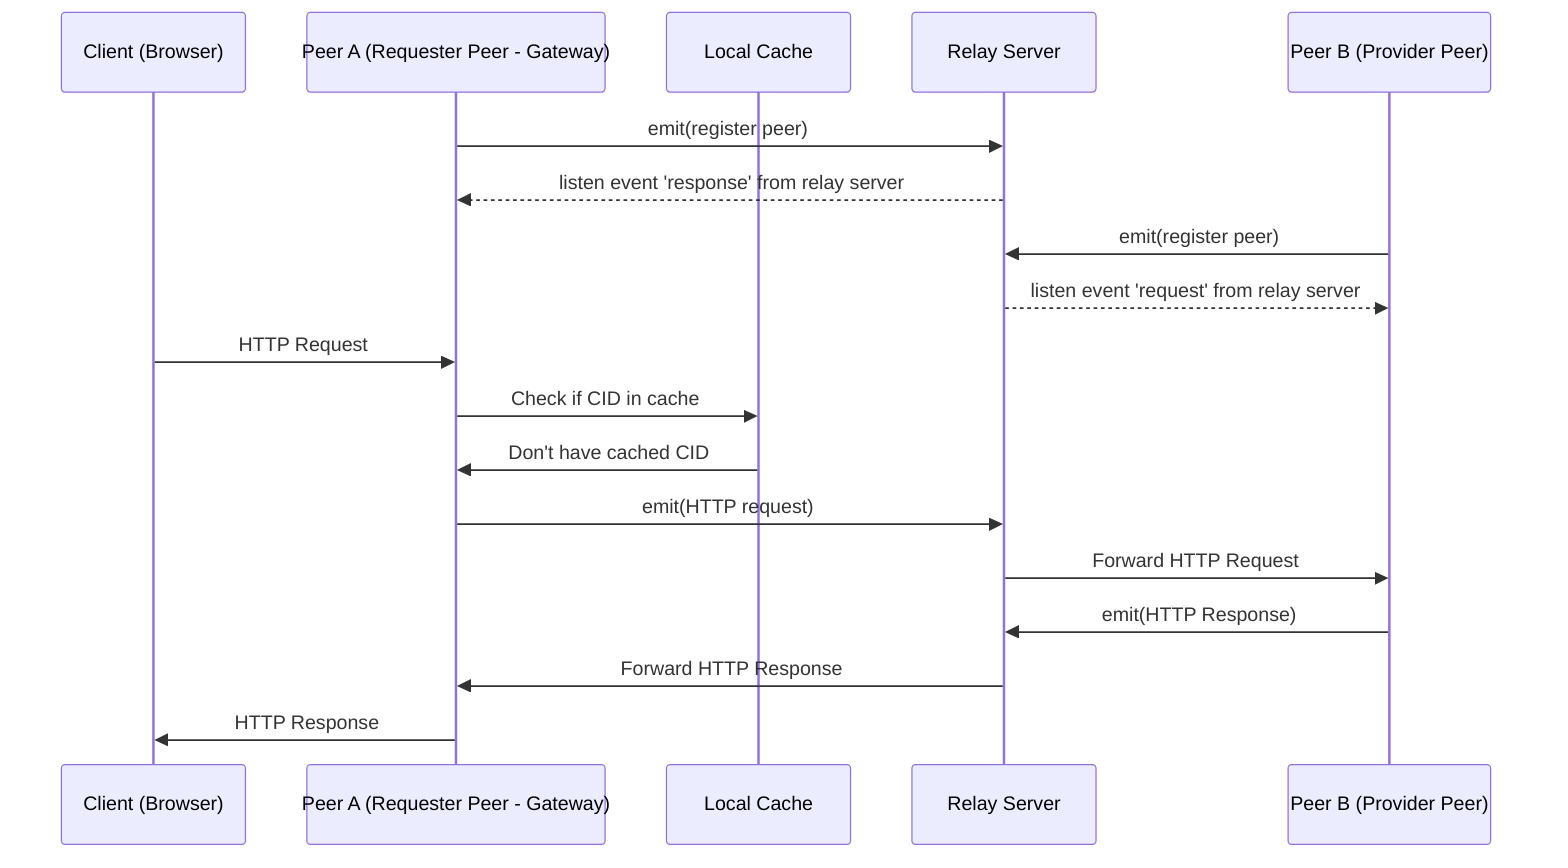sequenceDiagram
    participant Client as Client (Browser)
    participant A as Peer A (Requester Peer - Gateway)
    participant Cache as Local Cache
    participant TURN as Relay Server
    participant B as Peer B (Provider Peer)
    
    A->>TURN: emit(register peer)
    TURN-->>A: listen event 'response' from relay server
    
    B->>TURN: emit(register peer)
    TURN-->>B: listen event 'request' from relay server
    
    Client->>A: HTTP Request

    A->>Cache: Check if CID in cache
    Cache->>A: Don't have cached CID

    A->>TURN: emit(HTTP request)
    TURN->>B: Forward HTTP Request
    
    B->>TURN: emit(HTTP Response)
    TURN->>A: Forward HTTP Response
    A->>Client: HTTP Response